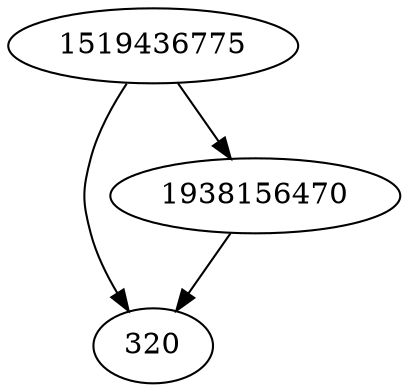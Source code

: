 strict digraph  {
320;
1938156470;
1519436775;
1938156470 -> 320;
1519436775 -> 320;
1519436775 -> 1938156470;
}

